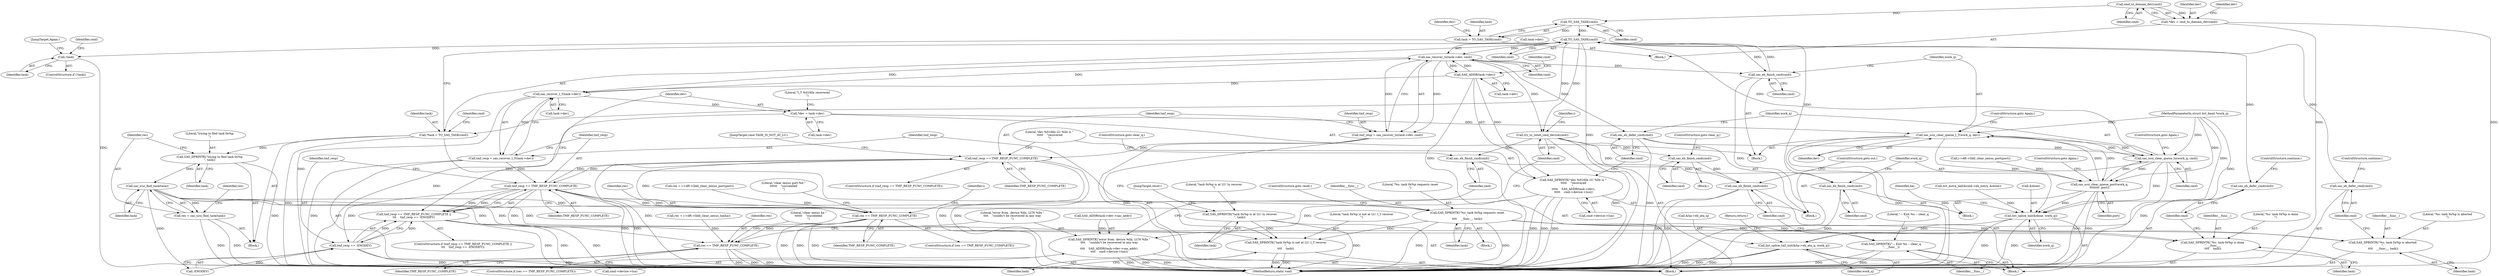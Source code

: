 digraph "0_linux_318aaf34f1179b39fa9c30fa0f3288b645beee39_1@API" {
"1000136" [label="(Call,cmd_to_domain_dev(cmd))"];
"1000134" [label="(Call,*dev = cmd_to_domain_dev(cmd))"];
"1000147" [label="(Call,TO_SAS_TASK(cmd))"];
"1000145" [label="(Call,task = TO_SAS_TASK(cmd))"];
"1000156" [label="(Call,!task)"];
"1000170" [label="(Call,TO_SAS_TASK(cmd))"];
"1000168" [label="(Call,*task = TO_SAS_TASK(cmd))"];
"1000199" [label="(Call,SAS_DPRINTK(\"%s: task 0x%p requests reset\n\",\n\t\t\t\t    __func__, task))"];
"1000215" [label="(Call,SAS_DPRINTK(\"%s: task 0x%p is done\n\", __func__,\n \t\t\t\t    task))"];
"1000223" [label="(Call,SAS_DPRINTK(\"%s: task 0x%p is aborted\n\",\n \t\t\t\t    __func__, task))"];
"1000266" [label="(Call,SAS_DPRINTK(\"task 0x%p is not at LU: I_T recover\n\",\n\t\t\t\t    task))"];
"1000399" [label="(Call,SAS_DPRINTK(\"--- Exit %s -- clear_q\n\", __func__))"];
"1000204" [label="(Call,SAS_DPRINTK(\"trying to find task 0x%p\n\", task))"];
"1000209" [label="(Call,sas_scsi_find_task(task))"];
"1000207" [label="(Call,res = sas_scsi_find_task(task))"];
"1000231" [label="(Call,SAS_DPRINTK(\"task 0x%p is at LU: lu recover\n\", task))"];
"1000219" [label="(Call,sas_eh_defer_cmd(cmd))"];
"1000227" [label="(Call,sas_eh_defer_cmd(cmd))"];
"1000237" [label="(Call,sas_recover_lu(task->dev, cmd))"];
"1000235" [label="(Call,tmf_resp = sas_recover_lu(task->dev, cmd))"];
"1000243" [label="(Call,tmf_resp == TMF_RESP_FUNC_COMPLETE)"];
"1000277" [label="(Call,tmf_resp == TMF_RESP_FUNC_COMPLETE)"];
"1000276" [label="(Call,tmf_resp == TMF_RESP_FUNC_COMPLETE ||\n\t\t\t    tmf_resp == -ENODEV)"];
"1000280" [label="(Call,tmf_resp == -ENODEV)"];
"1000332" [label="(Call,res == TMF_RESP_FUNC_COMPLETE)"];
"1000361" [label="(Call,res == TMF_RESP_FUNC_COMPLETE)"];
"1000249" [label="(Call,SAS_ADDR(task->dev))"];
"1000247" [label="(Call,SAS_DPRINTK(\"dev %016llx LU %llx is \"\n \t\t\t\t\t    \"recovered\n\",\n \t\t\t\t\t    SAS_ADDR(task->dev),\n \t\t\t\t\t    cmd->device->lun))"];
"1000370" [label="(Call,SAS_DPRINTK(\"error from  device %llx, LUN %llx \"\n\t\t\t\t    \"couldn't be recovered in any way\n\",\n\t\t\t\t    SAS_ADDR(task->dev->sas_addr),\n\t\t\t\t    cmd->device->lun))"];
"1000271" [label="(Call,sas_recover_I_T(task->dev))"];
"1000269" [label="(Call,tmf_resp = sas_recover_I_T(task->dev))"];
"1000286" [label="(Call,*dev = task->dev)"];
"1000301" [label="(Call,sas_scsi_clear_queue_I_T(work_q, dev))"];
"1000260" [label="(Call,sas_scsi_clear_queue_lu(work_q, cmd))"];
"1000343" [label="(Call,sas_scsi_clear_queue_port(work_q,\n\t\t\t\t\t\t\t\t  port))"];
"1000387" [label="(Call,list_splice_tail(&done, work_q))"];
"1000391" [label="(Call,list_splice_tail_init(&ha->eh_ata_q, work_q))"];
"1000258" [label="(Call,sas_eh_defer_cmd(cmd))"];
"1000299" [label="(Call,sas_eh_finish_cmd(cmd))"];
"1000305" [label="(Call,try_to_reset_cmd_device(cmd))"];
"1000341" [label="(Call,sas_eh_finish_cmd(cmd))"];
"1000367" [label="(Call,sas_eh_finish_cmd(cmd))"];
"1000402" [label="(Call,sas_eh_finish_cmd(cmd))"];
"1000383" [label="(Call,sas_eh_finish_cmd(cmd))"];
"1000227" [label="(Call,sas_eh_defer_cmd(cmd))"];
"1000171" [label="(Identifier,cmd)"];
"1000202" [label="(Identifier,task)"];
"1000156" [label="(Call,!task)"];
"1000287" [label="(Identifier,dev)"];
"1000401" [label="(Identifier,__func__)"];
"1000277" [label="(Call,tmf_resp == TMF_RESP_FUNC_COMPLETE)"];
"1000387" [label="(Call,list_splice_tail(&done, work_q))"];
"1000165" [label="(JumpTarget,Again:)"];
"1000400" [label="(Literal,\"--- Exit %s -- clear_q\n\")"];
"1000327" [label="(Call,res = i->dft->lldd_clear_nexus_port(port))"];
"1000233" [label="(Identifier,task)"];
"1000152" [label="(Identifier,dev)"];
"1000302" [label="(Identifier,work_q)"];
"1000269" [label="(Call,tmf_resp = sas_recover_I_T(task->dev))"];
"1000243" [label="(Call,tmf_resp == TMF_RESP_FUNC_COMPLETE)"];
"1000300" [label="(Identifier,cmd)"];
"1000210" [label="(Identifier,task)"];
"1000157" [label="(Identifier,task)"];
"1000223" [label="(Call,SAS_DPRINTK(\"%s: task 0x%p is aborted\n\",\n \t\t\t\t    __func__, task))"];
"1000218" [label="(Identifier,task)"];
"1000212" [label="(Identifier,res)"];
"1000356" [label="(Call,res = i->dft->lldd_clear_nexus_ha(ha))"];
"1000242" [label="(ControlStructure,if (tmf_resp == TMF_RESP_FUNC_COMPLETE))"];
"1000272" [label="(Call,task->dev)"];
"1000262" [label="(Identifier,cmd)"];
"1000255" [label="(Identifier,cmd)"];
"1000335" [label="(Block,)"];
"1000390" [label="(Identifier,work_q)"];
"1000260" [label="(Call,sas_scsi_clear_queue_lu(work_q, cmd))"];
"1000221" [label="(ControlStructure,continue;)"];
"1000200" [label="(Literal,\"%s: task 0x%p requests reset\n\")"];
"1000341" [label="(Call,sas_eh_finish_cmd(cmd))"];
"1000267" [label="(Literal,\"task 0x%p is not at LU: I_T recover\n\")"];
"1000301" [label="(Call,sas_scsi_clear_queue_I_T(work_q, dev))"];
"1000405" [label="(MethodReturn,static void)"];
"1000225" [label="(Identifier,__func__)"];
"1000346" [label="(ControlStructure,goto Again;)"];
"1000215" [label="(Call,SAS_DPRINTK(\"%s: task 0x%p is done\n\", __func__,\n \t\t\t\t    task))"];
"1000244" [label="(Identifier,tmf_resp)"];
"1000203" [label="(ControlStructure,goto reset;)"];
"1000281" [label="(Identifier,tmf_resp)"];
"1000168" [label="(Call,*task = TO_SAS_TASK(cmd))"];
"1000217" [label="(Identifier,__func__)"];
"1000248" [label="(Literal,\"dev %016llx LU %llx is \"\n \t\t\t\t\t    \"recovered\n\")"];
"1000204" [label="(Call,SAS_DPRINTK(\"trying to find task 0x%p\n\", task))"];
"1000137" [label="(Identifier,cmd)"];
"1000234" [label="(JumpTarget,reset:)"];
"1000361" [label="(Call,res == TMF_RESP_FUNC_COMPLETE)"];
"1000372" [label="(Call,SAS_ADDR(task->dev->sas_addr))"];
"1000288" [label="(Call,task->dev)"];
"1000261" [label="(Identifier,work_q)"];
"1000258" [label="(Call,sas_eh_defer_cmd(cmd))"];
"1000362" [label="(Identifier,res)"];
"1000147" [label="(Call,TO_SAS_TASK(cmd))"];
"1000146" [label="(Identifier,task)"];
"1000268" [label="(Identifier,task)"];
"1000198" [label="(Block,)"];
"1000213" [label="(Block,)"];
"1000306" [label="(Identifier,cmd)"];
"1000224" [label="(Literal,\"%s: task 0x%p is aborted\n\")"];
"1000241" [label="(Identifier,cmd)"];
"1000175" [label="(Identifier,cmd)"];
"1000342" [label="(Identifier,cmd)"];
"1000304" [label="(ControlStructure,goto Again;)"];
"1000292" [label="(Literal,\"I_T %016llx recovered\n\")"];
"1000266" [label="(Call,SAS_DPRINTK(\"task 0x%p is not at LU: I_T recover\n\",\n\t\t\t\t    task))"];
"1000228" [label="(Identifier,cmd)"];
"1000270" [label="(Identifier,tmf_resp)"];
"1000275" [label="(ControlStructure,if (tmf_resp == TMF_RESP_FUNC_COMPLETE ||\n\t\t\t    tmf_resp == -ENODEV))"];
"1000170" [label="(Call,TO_SAS_TASK(cmd))"];
"1000161" [label="(Identifier,cmd)"];
"1000284" [label="(Block,)"];
"1000367" [label="(Call,sas_eh_finish_cmd(cmd))"];
"1000402" [label="(Call,sas_eh_finish_cmd(cmd))"];
"1000371" [label="(Literal,\"error from  device %llx, LUN %llx \"\n\t\t\t\t    \"couldn't be recovered in any way\n\")"];
"1000360" [label="(ControlStructure,if (res == TMF_RESP_FUNC_COMPLETE))"];
"1000331" [label="(ControlStructure,if (res == TMF_RESP_FUNC_COMPLETE))"];
"1000286" [label="(Call,*dev = task->dev)"];
"1000166" [label="(Block,)"];
"1000337" [label="(Literal,\"clear nexus port:%d \"\n\t\t\t\t\t\t    \"succeeded\n\")"];
"1000384" [label="(Identifier,cmd)"];
"1000299" [label="(Call,sas_eh_finish_cmd(cmd))"];
"1000134" [label="(Call,*dev = cmd_to_domain_dev(cmd))"];
"1000259" [label="(Identifier,cmd)"];
"1000385" [label="(ControlStructure,goto clear_q;)"];
"1000169" [label="(Identifier,task)"];
"1000236" [label="(Identifier,tmf_resp)"];
"1000280" [label="(Call,tmf_resp == -ENODEV)"];
"1000235" [label="(Call,tmf_resp = sas_recover_lu(task->dev, cmd))"];
"1000334" [label="(Identifier,TMF_RESP_FUNC_COMPLETE)"];
"1000399" [label="(Call,SAS_DPRINTK(\"--- Exit %s -- clear_q\n\", __func__))"];
"1000305" [label="(Call,try_to_reset_cmd_device(cmd))"];
"1000303" [label="(Identifier,dev)"];
"1000394" [label="(Identifier,ha)"];
"1000219" [label="(Call,sas_eh_defer_cmd(cmd))"];
"1000370" [label="(Call,SAS_DPRINTK(\"error from  device %llx, LUN %llx \"\n\t\t\t\t    \"couldn't be recovered in any way\n\",\n\t\t\t\t    SAS_ADDR(task->dev->sas_addr),\n\t\t\t\t    cmd->device->lun))"];
"1000383" [label="(Call,sas_eh_finish_cmd(cmd))"];
"1000229" [label="(ControlStructure,continue;)"];
"1000364" [label="(Block,)"];
"1000332" [label="(Call,res == TMF_RESP_FUNC_COMPLETE)"];
"1000231" [label="(Call,SAS_DPRINTK(\"task 0x%p is at LU: lu recover\n\", task))"];
"1000343" [label="(Call,sas_scsi_clear_queue_port(work_q,\n\t\t\t\t\t\t\t\t  port))"];
"1000245" [label="(Identifier,TMF_RESP_FUNC_COMPLETE)"];
"1000391" [label="(Call,list_splice_tail_init(&ha->eh_ata_q, work_q))"];
"1000249" [label="(Call,SAS_ADDR(task->dev))"];
"1000132" [label="(Block,)"];
"1000363" [label="(Identifier,TMF_RESP_FUNC_COMPLETE)"];
"1000397" [label="(Return,return;)"];
"1000148" [label="(Identifier,cmd)"];
"1000278" [label="(Identifier,tmf_resp)"];
"1000279" [label="(Identifier,TMF_RESP_FUNC_COMPLETE)"];
"1000271" [label="(Call,sas_recover_I_T(task->dev))"];
"1000368" [label="(Identifier,cmd)"];
"1000237" [label="(Call,sas_recover_lu(task->dev, cmd))"];
"1000209" [label="(Call,sas_scsi_find_task(task))"];
"1000226" [label="(Identifier,task)"];
"1000246" [label="(Block,)"];
"1000145" [label="(Call,task = TO_SAS_TASK(cmd))"];
"1000206" [label="(Identifier,task)"];
"1000142" [label="(Identifier,dev)"];
"1000369" [label="(ControlStructure,goto clear_q;)"];
"1000135" [label="(Identifier,dev)"];
"1000205" [label="(Literal,\"trying to find task 0x%p\n\")"];
"1000207" [label="(Call,res = sas_scsi_find_task(task))"];
"1000403" [label="(Identifier,cmd)"];
"1000238" [label="(Call,task->dev)"];
"1000404" [label="(ControlStructure,goto out;)"];
"1000250" [label="(Call,task->dev)"];
"1000201" [label="(Identifier,__func__)"];
"1000253" [label="(Call,cmd->device->lun)"];
"1000208" [label="(Identifier,res)"];
"1000329" [label="(Call,i->dft->lldd_clear_nexus_port(port))"];
"1000276" [label="(Call,tmf_resp == TMF_RESP_FUNC_COMPLETE ||\n\t\t\t    tmf_resp == -ENODEV)"];
"1000232" [label="(Literal,\"task 0x%p is at LU: lu recover\n\")"];
"1000396" [label="(Identifier,work_q)"];
"1000392" [label="(Call,&ha->eh_ata_q)"];
"1000282" [label="(Call,-ENODEV)"];
"1000216" [label="(Literal,\"%s: task 0x%p is done\n\")"];
"1000388" [label="(Call,&done)"];
"1000264" [label="(JumpTarget,case TASK_IS_NOT_AT_LU:)"];
"1000107" [label="(MethodParameterIn,struct list_head *work_q)"];
"1000136" [label="(Call,cmd_to_domain_dev(cmd))"];
"1000310" [label="(Identifier,i)"];
"1000350" [label="(Identifier,i)"];
"1000378" [label="(Call,cmd->device->lun)"];
"1000247" [label="(Call,SAS_DPRINTK(\"dev %016llx LU %llx is \"\n \t\t\t\t\t    \"recovered\n\",\n \t\t\t\t\t    SAS_ADDR(task->dev),\n \t\t\t\t\t    cmd->device->lun))"];
"1000345" [label="(Identifier,port)"];
"1000155" [label="(ControlStructure,if (!task))"];
"1000263" [label="(ControlStructure,goto Again;)"];
"1000158" [label="(Call,list_move_tail(&cmd->eh_entry, &done))"];
"1000220" [label="(Identifier,cmd)"];
"1000199" [label="(Call,SAS_DPRINTK(\"%s: task 0x%p requests reset\n\",\n\t\t\t\t    __func__, task))"];
"1000333" [label="(Identifier,res)"];
"1000344" [label="(Identifier,work_q)"];
"1000366" [label="(Literal,\"clear nexus ha \"\n\t\t\t\t\t\t    \"succeeded\n\")"];
"1000108" [label="(Block,)"];
"1000136" -> "1000134"  [label="AST: "];
"1000136" -> "1000137"  [label="CFG: "];
"1000137" -> "1000136"  [label="AST: "];
"1000134" -> "1000136"  [label="CFG: "];
"1000136" -> "1000134"  [label="DDG: "];
"1000136" -> "1000147"  [label="DDG: "];
"1000134" -> "1000132"  [label="AST: "];
"1000135" -> "1000134"  [label="AST: "];
"1000142" -> "1000134"  [label="CFG: "];
"1000134" -> "1000405"  [label="DDG: "];
"1000134" -> "1000405"  [label="DDG: "];
"1000147" -> "1000145"  [label="AST: "];
"1000147" -> "1000148"  [label="CFG: "];
"1000148" -> "1000147"  [label="AST: "];
"1000145" -> "1000147"  [label="CFG: "];
"1000147" -> "1000145"  [label="DDG: "];
"1000147" -> "1000170"  [label="DDG: "];
"1000145" -> "1000132"  [label="AST: "];
"1000146" -> "1000145"  [label="AST: "];
"1000152" -> "1000145"  [label="CFG: "];
"1000145" -> "1000156"  [label="DDG: "];
"1000156" -> "1000155"  [label="AST: "];
"1000156" -> "1000157"  [label="CFG: "];
"1000157" -> "1000156"  [label="AST: "];
"1000161" -> "1000156"  [label="CFG: "];
"1000165" -> "1000156"  [label="CFG: "];
"1000156" -> "1000405"  [label="DDG: "];
"1000170" -> "1000168"  [label="AST: "];
"1000170" -> "1000171"  [label="CFG: "];
"1000171" -> "1000170"  [label="AST: "];
"1000168" -> "1000170"  [label="CFG: "];
"1000170" -> "1000405"  [label="DDG: "];
"1000170" -> "1000168"  [label="DDG: "];
"1000341" -> "1000170"  [label="DDG: "];
"1000299" -> "1000170"  [label="DDG: "];
"1000260" -> "1000170"  [label="DDG: "];
"1000170" -> "1000219"  [label="DDG: "];
"1000170" -> "1000227"  [label="DDG: "];
"1000170" -> "1000237"  [label="DDG: "];
"1000170" -> "1000299"  [label="DDG: "];
"1000170" -> "1000305"  [label="DDG: "];
"1000168" -> "1000166"  [label="AST: "];
"1000169" -> "1000168"  [label="AST: "];
"1000175" -> "1000168"  [label="CFG: "];
"1000168" -> "1000405"  [label="DDG: "];
"1000168" -> "1000199"  [label="DDG: "];
"1000168" -> "1000204"  [label="DDG: "];
"1000199" -> "1000198"  [label="AST: "];
"1000199" -> "1000202"  [label="CFG: "];
"1000200" -> "1000199"  [label="AST: "];
"1000201" -> "1000199"  [label="AST: "];
"1000202" -> "1000199"  [label="AST: "];
"1000203" -> "1000199"  [label="CFG: "];
"1000199" -> "1000405"  [label="DDG: "];
"1000199" -> "1000405"  [label="DDG: "];
"1000199" -> "1000215"  [label="DDG: "];
"1000199" -> "1000223"  [label="DDG: "];
"1000199" -> "1000266"  [label="DDG: "];
"1000199" -> "1000399"  [label="DDG: "];
"1000215" -> "1000213"  [label="AST: "];
"1000215" -> "1000218"  [label="CFG: "];
"1000216" -> "1000215"  [label="AST: "];
"1000217" -> "1000215"  [label="AST: "];
"1000218" -> "1000215"  [label="AST: "];
"1000220" -> "1000215"  [label="CFG: "];
"1000209" -> "1000215"  [label="DDG: "];
"1000223" -> "1000213"  [label="AST: "];
"1000223" -> "1000226"  [label="CFG: "];
"1000224" -> "1000223"  [label="AST: "];
"1000225" -> "1000223"  [label="AST: "];
"1000226" -> "1000223"  [label="AST: "];
"1000228" -> "1000223"  [label="CFG: "];
"1000209" -> "1000223"  [label="DDG: "];
"1000266" -> "1000213"  [label="AST: "];
"1000266" -> "1000268"  [label="CFG: "];
"1000267" -> "1000266"  [label="AST: "];
"1000268" -> "1000266"  [label="AST: "];
"1000270" -> "1000266"  [label="CFG: "];
"1000266" -> "1000405"  [label="DDG: "];
"1000266" -> "1000405"  [label="DDG: "];
"1000209" -> "1000266"  [label="DDG: "];
"1000231" -> "1000266"  [label="DDG: "];
"1000399" -> "1000108"  [label="AST: "];
"1000399" -> "1000401"  [label="CFG: "];
"1000400" -> "1000399"  [label="AST: "];
"1000401" -> "1000399"  [label="AST: "];
"1000403" -> "1000399"  [label="CFG: "];
"1000399" -> "1000405"  [label="DDG: "];
"1000399" -> "1000405"  [label="DDG: "];
"1000204" -> "1000166"  [label="AST: "];
"1000204" -> "1000206"  [label="CFG: "];
"1000205" -> "1000204"  [label="AST: "];
"1000206" -> "1000204"  [label="AST: "];
"1000208" -> "1000204"  [label="CFG: "];
"1000204" -> "1000405"  [label="DDG: "];
"1000204" -> "1000209"  [label="DDG: "];
"1000209" -> "1000207"  [label="AST: "];
"1000209" -> "1000210"  [label="CFG: "];
"1000210" -> "1000209"  [label="AST: "];
"1000207" -> "1000209"  [label="CFG: "];
"1000209" -> "1000405"  [label="DDG: "];
"1000209" -> "1000207"  [label="DDG: "];
"1000209" -> "1000231"  [label="DDG: "];
"1000207" -> "1000166"  [label="AST: "];
"1000208" -> "1000207"  [label="AST: "];
"1000212" -> "1000207"  [label="CFG: "];
"1000207" -> "1000405"  [label="DDG: "];
"1000207" -> "1000405"  [label="DDG: "];
"1000231" -> "1000213"  [label="AST: "];
"1000231" -> "1000233"  [label="CFG: "];
"1000232" -> "1000231"  [label="AST: "];
"1000233" -> "1000231"  [label="AST: "];
"1000234" -> "1000231"  [label="CFG: "];
"1000231" -> "1000405"  [label="DDG: "];
"1000219" -> "1000213"  [label="AST: "];
"1000219" -> "1000220"  [label="CFG: "];
"1000220" -> "1000219"  [label="AST: "];
"1000221" -> "1000219"  [label="CFG: "];
"1000227" -> "1000213"  [label="AST: "];
"1000227" -> "1000228"  [label="CFG: "];
"1000228" -> "1000227"  [label="AST: "];
"1000229" -> "1000227"  [label="CFG: "];
"1000237" -> "1000235"  [label="AST: "];
"1000237" -> "1000241"  [label="CFG: "];
"1000238" -> "1000237"  [label="AST: "];
"1000241" -> "1000237"  [label="AST: "];
"1000235" -> "1000237"  [label="CFG: "];
"1000237" -> "1000235"  [label="DDG: "];
"1000237" -> "1000235"  [label="DDG: "];
"1000249" -> "1000237"  [label="DDG: "];
"1000271" -> "1000237"  [label="DDG: "];
"1000237" -> "1000249"  [label="DDG: "];
"1000237" -> "1000258"  [label="DDG: "];
"1000237" -> "1000271"  [label="DDG: "];
"1000237" -> "1000299"  [label="DDG: "];
"1000237" -> "1000305"  [label="DDG: "];
"1000235" -> "1000213"  [label="AST: "];
"1000236" -> "1000235"  [label="AST: "];
"1000244" -> "1000235"  [label="CFG: "];
"1000235" -> "1000405"  [label="DDG: "];
"1000235" -> "1000243"  [label="DDG: "];
"1000243" -> "1000242"  [label="AST: "];
"1000243" -> "1000245"  [label="CFG: "];
"1000244" -> "1000243"  [label="AST: "];
"1000245" -> "1000243"  [label="AST: "];
"1000248" -> "1000243"  [label="CFG: "];
"1000264" -> "1000243"  [label="CFG: "];
"1000243" -> "1000405"  [label="DDG: "];
"1000243" -> "1000405"  [label="DDG: "];
"1000243" -> "1000405"  [label="DDG: "];
"1000332" -> "1000243"  [label="DDG: "];
"1000277" -> "1000243"  [label="DDG: "];
"1000243" -> "1000277"  [label="DDG: "];
"1000277" -> "1000276"  [label="AST: "];
"1000277" -> "1000279"  [label="CFG: "];
"1000278" -> "1000277"  [label="AST: "];
"1000279" -> "1000277"  [label="AST: "];
"1000281" -> "1000277"  [label="CFG: "];
"1000276" -> "1000277"  [label="CFG: "];
"1000277" -> "1000405"  [label="DDG: "];
"1000277" -> "1000405"  [label="DDG: "];
"1000277" -> "1000276"  [label="DDG: "];
"1000277" -> "1000276"  [label="DDG: "];
"1000269" -> "1000277"  [label="DDG: "];
"1000332" -> "1000277"  [label="DDG: "];
"1000277" -> "1000280"  [label="DDG: "];
"1000277" -> "1000332"  [label="DDG: "];
"1000277" -> "1000361"  [label="DDG: "];
"1000276" -> "1000275"  [label="AST: "];
"1000276" -> "1000280"  [label="CFG: "];
"1000280" -> "1000276"  [label="AST: "];
"1000287" -> "1000276"  [label="CFG: "];
"1000306" -> "1000276"  [label="CFG: "];
"1000276" -> "1000405"  [label="DDG: "];
"1000276" -> "1000405"  [label="DDG: "];
"1000276" -> "1000405"  [label="DDG: "];
"1000280" -> "1000276"  [label="DDG: "];
"1000280" -> "1000276"  [label="DDG: "];
"1000280" -> "1000282"  [label="CFG: "];
"1000281" -> "1000280"  [label="AST: "];
"1000282" -> "1000280"  [label="AST: "];
"1000280" -> "1000405"  [label="DDG: "];
"1000280" -> "1000405"  [label="DDG: "];
"1000282" -> "1000280"  [label="DDG: "];
"1000332" -> "1000331"  [label="AST: "];
"1000332" -> "1000334"  [label="CFG: "];
"1000333" -> "1000332"  [label="AST: "];
"1000334" -> "1000332"  [label="AST: "];
"1000337" -> "1000332"  [label="CFG: "];
"1000350" -> "1000332"  [label="CFG: "];
"1000332" -> "1000405"  [label="DDG: "];
"1000332" -> "1000405"  [label="DDG: "];
"1000332" -> "1000405"  [label="DDG: "];
"1000327" -> "1000332"  [label="DDG: "];
"1000332" -> "1000361"  [label="DDG: "];
"1000361" -> "1000360"  [label="AST: "];
"1000361" -> "1000363"  [label="CFG: "];
"1000362" -> "1000361"  [label="AST: "];
"1000363" -> "1000361"  [label="AST: "];
"1000366" -> "1000361"  [label="CFG: "];
"1000371" -> "1000361"  [label="CFG: "];
"1000361" -> "1000405"  [label="DDG: "];
"1000361" -> "1000405"  [label="DDG: "];
"1000361" -> "1000405"  [label="DDG: "];
"1000356" -> "1000361"  [label="DDG: "];
"1000249" -> "1000247"  [label="AST: "];
"1000249" -> "1000250"  [label="CFG: "];
"1000250" -> "1000249"  [label="AST: "];
"1000255" -> "1000249"  [label="CFG: "];
"1000249" -> "1000405"  [label="DDG: "];
"1000249" -> "1000247"  [label="DDG: "];
"1000249" -> "1000271"  [label="DDG: "];
"1000247" -> "1000246"  [label="AST: "];
"1000247" -> "1000253"  [label="CFG: "];
"1000248" -> "1000247"  [label="AST: "];
"1000253" -> "1000247"  [label="AST: "];
"1000259" -> "1000247"  [label="CFG: "];
"1000247" -> "1000405"  [label="DDG: "];
"1000247" -> "1000405"  [label="DDG: "];
"1000247" -> "1000405"  [label="DDG: "];
"1000247" -> "1000370"  [label="DDG: "];
"1000370" -> "1000213"  [label="AST: "];
"1000370" -> "1000378"  [label="CFG: "];
"1000371" -> "1000370"  [label="AST: "];
"1000372" -> "1000370"  [label="AST: "];
"1000378" -> "1000370"  [label="AST: "];
"1000384" -> "1000370"  [label="CFG: "];
"1000370" -> "1000405"  [label="DDG: "];
"1000370" -> "1000405"  [label="DDG: "];
"1000370" -> "1000405"  [label="DDG: "];
"1000372" -> "1000370"  [label="DDG: "];
"1000271" -> "1000269"  [label="AST: "];
"1000271" -> "1000272"  [label="CFG: "];
"1000272" -> "1000271"  [label="AST: "];
"1000269" -> "1000271"  [label="CFG: "];
"1000271" -> "1000405"  [label="DDG: "];
"1000271" -> "1000269"  [label="DDG: "];
"1000271" -> "1000286"  [label="DDG: "];
"1000269" -> "1000213"  [label="AST: "];
"1000270" -> "1000269"  [label="AST: "];
"1000278" -> "1000269"  [label="CFG: "];
"1000269" -> "1000405"  [label="DDG: "];
"1000286" -> "1000284"  [label="AST: "];
"1000286" -> "1000288"  [label="CFG: "];
"1000287" -> "1000286"  [label="AST: "];
"1000288" -> "1000286"  [label="AST: "];
"1000292" -> "1000286"  [label="CFG: "];
"1000286" -> "1000405"  [label="DDG: "];
"1000286" -> "1000301"  [label="DDG: "];
"1000301" -> "1000284"  [label="AST: "];
"1000301" -> "1000303"  [label="CFG: "];
"1000302" -> "1000301"  [label="AST: "];
"1000303" -> "1000301"  [label="AST: "];
"1000304" -> "1000301"  [label="CFG: "];
"1000301" -> "1000405"  [label="DDG: "];
"1000301" -> "1000405"  [label="DDG: "];
"1000301" -> "1000260"  [label="DDG: "];
"1000343" -> "1000301"  [label="DDG: "];
"1000260" -> "1000301"  [label="DDG: "];
"1000107" -> "1000301"  [label="DDG: "];
"1000301" -> "1000343"  [label="DDG: "];
"1000301" -> "1000387"  [label="DDG: "];
"1000260" -> "1000246"  [label="AST: "];
"1000260" -> "1000262"  [label="CFG: "];
"1000261" -> "1000260"  [label="AST: "];
"1000262" -> "1000260"  [label="AST: "];
"1000263" -> "1000260"  [label="CFG: "];
"1000260" -> "1000405"  [label="DDG: "];
"1000343" -> "1000260"  [label="DDG: "];
"1000107" -> "1000260"  [label="DDG: "];
"1000258" -> "1000260"  [label="DDG: "];
"1000260" -> "1000343"  [label="DDG: "];
"1000260" -> "1000387"  [label="DDG: "];
"1000343" -> "1000335"  [label="AST: "];
"1000343" -> "1000345"  [label="CFG: "];
"1000344" -> "1000343"  [label="AST: "];
"1000345" -> "1000343"  [label="AST: "];
"1000346" -> "1000343"  [label="CFG: "];
"1000343" -> "1000405"  [label="DDG: "];
"1000343" -> "1000405"  [label="DDG: "];
"1000107" -> "1000343"  [label="DDG: "];
"1000329" -> "1000343"  [label="DDG: "];
"1000343" -> "1000387"  [label="DDG: "];
"1000387" -> "1000108"  [label="AST: "];
"1000387" -> "1000390"  [label="CFG: "];
"1000388" -> "1000387"  [label="AST: "];
"1000390" -> "1000387"  [label="AST: "];
"1000394" -> "1000387"  [label="CFG: "];
"1000387" -> "1000405"  [label="DDG: "];
"1000387" -> "1000405"  [label="DDG: "];
"1000158" -> "1000387"  [label="DDG: "];
"1000107" -> "1000387"  [label="DDG: "];
"1000387" -> "1000391"  [label="DDG: "];
"1000391" -> "1000108"  [label="AST: "];
"1000391" -> "1000396"  [label="CFG: "];
"1000392" -> "1000391"  [label="AST: "];
"1000396" -> "1000391"  [label="AST: "];
"1000397" -> "1000391"  [label="CFG: "];
"1000391" -> "1000405"  [label="DDG: "];
"1000391" -> "1000405"  [label="DDG: "];
"1000391" -> "1000405"  [label="DDG: "];
"1000107" -> "1000391"  [label="DDG: "];
"1000258" -> "1000246"  [label="AST: "];
"1000258" -> "1000259"  [label="CFG: "];
"1000259" -> "1000258"  [label="AST: "];
"1000261" -> "1000258"  [label="CFG: "];
"1000258" -> "1000405"  [label="DDG: "];
"1000299" -> "1000284"  [label="AST: "];
"1000299" -> "1000300"  [label="CFG: "];
"1000300" -> "1000299"  [label="AST: "];
"1000302" -> "1000299"  [label="CFG: "];
"1000299" -> "1000405"  [label="DDG: "];
"1000305" -> "1000213"  [label="AST: "];
"1000305" -> "1000306"  [label="CFG: "];
"1000306" -> "1000305"  [label="AST: "];
"1000310" -> "1000305"  [label="CFG: "];
"1000305" -> "1000405"  [label="DDG: "];
"1000305" -> "1000341"  [label="DDG: "];
"1000305" -> "1000367"  [label="DDG: "];
"1000305" -> "1000383"  [label="DDG: "];
"1000341" -> "1000335"  [label="AST: "];
"1000341" -> "1000342"  [label="CFG: "];
"1000342" -> "1000341"  [label="AST: "];
"1000344" -> "1000341"  [label="CFG: "];
"1000341" -> "1000405"  [label="DDG: "];
"1000367" -> "1000364"  [label="AST: "];
"1000367" -> "1000368"  [label="CFG: "];
"1000368" -> "1000367"  [label="AST: "];
"1000369" -> "1000367"  [label="CFG: "];
"1000367" -> "1000402"  [label="DDG: "];
"1000402" -> "1000108"  [label="AST: "];
"1000402" -> "1000403"  [label="CFG: "];
"1000403" -> "1000402"  [label="AST: "];
"1000404" -> "1000402"  [label="CFG: "];
"1000402" -> "1000405"  [label="DDG: "];
"1000402" -> "1000405"  [label="DDG: "];
"1000383" -> "1000402"  [label="DDG: "];
"1000383" -> "1000213"  [label="AST: "];
"1000383" -> "1000384"  [label="CFG: "];
"1000384" -> "1000383"  [label="AST: "];
"1000385" -> "1000383"  [label="CFG: "];
}
